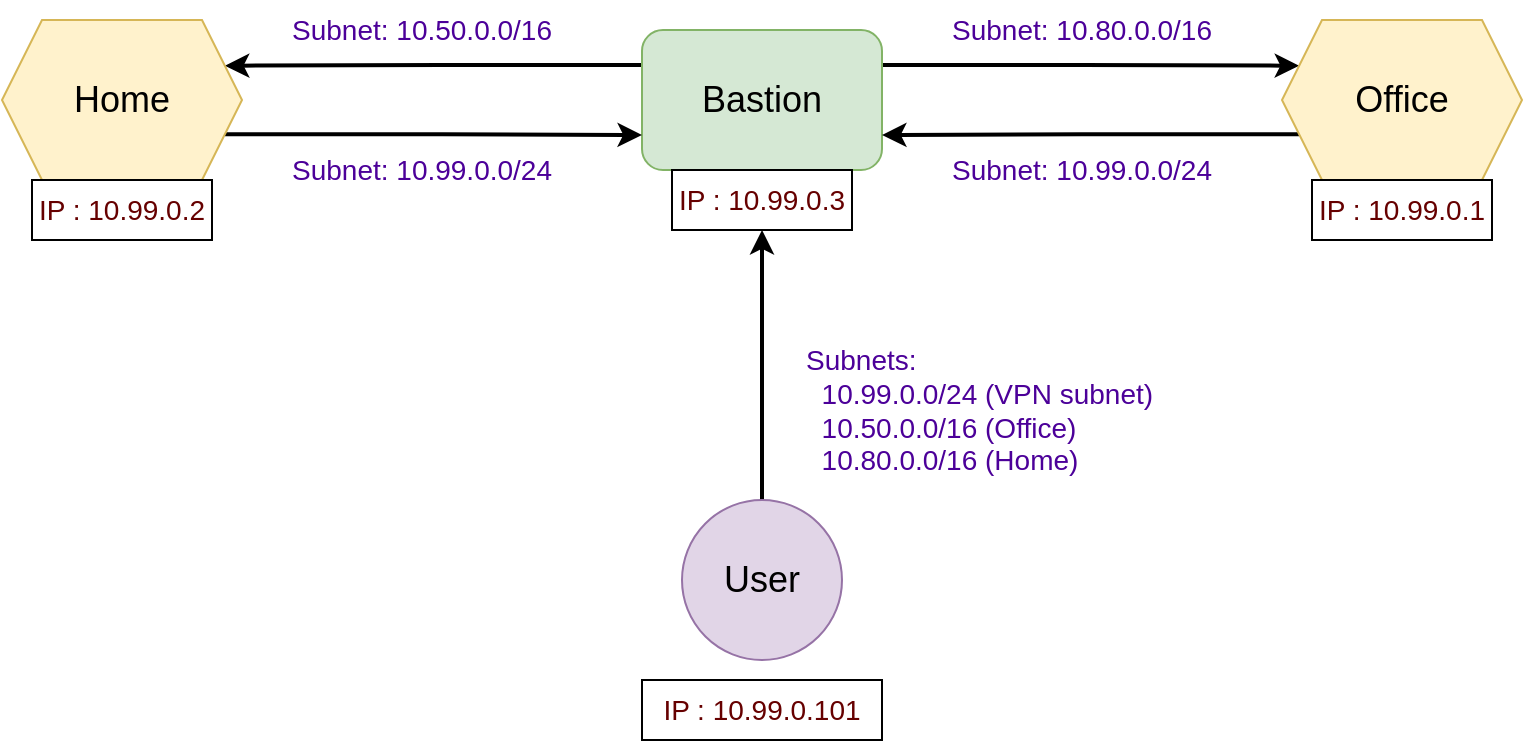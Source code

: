<mxfile version="28.2.5">
  <diagram name="Page-1" id="PReVAzUGHZJKwu7NQt2U">
    <mxGraphModel dx="1610" dy="1174" grid="0" gridSize="10" guides="1" tooltips="1" connect="1" arrows="1" fold="1" page="0" pageScale="1" pageWidth="850" pageHeight="1100" math="0" shadow="0">
      <root>
        <mxCell id="0" />
        <mxCell id="1" parent="0" />
        <mxCell id="8R9ci4TioHa77e3TSnKA-14" style="edgeStyle=orthogonalEdgeStyle;rounded=0;orthogonalLoop=1;jettySize=auto;html=1;entryX=1;entryY=0.25;entryDx=0;entryDy=0;strokeWidth=2;exitX=0;exitY=0.25;exitDx=0;exitDy=0;" edge="1" parent="1" source="8R9ci4TioHa77e3TSnKA-1" target="8R9ci4TioHa77e3TSnKA-5">
          <mxGeometry relative="1" as="geometry" />
        </mxCell>
        <mxCell id="8R9ci4TioHa77e3TSnKA-15" style="edgeStyle=orthogonalEdgeStyle;rounded=0;orthogonalLoop=1;jettySize=auto;html=1;exitX=1;exitY=0.25;exitDx=0;exitDy=0;entryX=0;entryY=0.25;entryDx=0;entryDy=0;strokeWidth=2;" edge="1" parent="1" source="8R9ci4TioHa77e3TSnKA-1" target="8R9ci4TioHa77e3TSnKA-4">
          <mxGeometry relative="1" as="geometry" />
        </mxCell>
        <mxCell id="8R9ci4TioHa77e3TSnKA-1" value="Bastion" style="rounded=1;whiteSpace=wrap;html=1;fontSize=18;fillColor=#d5e8d4;strokeColor=#82b366;" vertex="1" parent="1">
          <mxGeometry x="270" y="215" width="120" height="70" as="geometry" />
        </mxCell>
        <mxCell id="8R9ci4TioHa77e3TSnKA-23" style="edgeStyle=orthogonalEdgeStyle;rounded=0;orthogonalLoop=1;jettySize=auto;html=1;exitX=0;exitY=0.75;exitDx=0;exitDy=0;entryX=1;entryY=0.75;entryDx=0;entryDy=0;strokeWidth=2;" edge="1" parent="1" source="8R9ci4TioHa77e3TSnKA-4" target="8R9ci4TioHa77e3TSnKA-1">
          <mxGeometry relative="1" as="geometry" />
        </mxCell>
        <mxCell id="8R9ci4TioHa77e3TSnKA-4" value="Office" style="shape=hexagon;perimeter=hexagonPerimeter2;whiteSpace=wrap;html=1;fixedSize=1;fontSize=18;fillColor=#fff2cc;strokeColor=#d6b656;" vertex="1" parent="1">
          <mxGeometry x="590" y="210" width="120" height="80" as="geometry" />
        </mxCell>
        <mxCell id="8R9ci4TioHa77e3TSnKA-22" style="edgeStyle=orthogonalEdgeStyle;rounded=0;orthogonalLoop=1;jettySize=auto;html=1;exitX=1;exitY=0.75;exitDx=0;exitDy=0;entryX=0;entryY=0.75;entryDx=0;entryDy=0;strokeWidth=2;" edge="1" parent="1" source="8R9ci4TioHa77e3TSnKA-5" target="8R9ci4TioHa77e3TSnKA-1">
          <mxGeometry relative="1" as="geometry" />
        </mxCell>
        <mxCell id="8R9ci4TioHa77e3TSnKA-5" value="Home" style="shape=hexagon;perimeter=hexagonPerimeter2;whiteSpace=wrap;html=1;fixedSize=1;fontSize=18;fillColor=#fff2cc;strokeColor=#d6b656;" vertex="1" parent="1">
          <mxGeometry x="-50" y="210" width="120" height="80" as="geometry" />
        </mxCell>
        <mxCell id="8R9ci4TioHa77e3TSnKA-26" style="edgeStyle=orthogonalEdgeStyle;rounded=0;orthogonalLoop=1;jettySize=auto;html=1;exitX=0.5;exitY=0;exitDx=0;exitDy=0;entryX=0.5;entryY=1;entryDx=0;entryDy=0;fontSize=16;strokeWidth=2;" edge="1" parent="1" source="8R9ci4TioHa77e3TSnKA-6" target="8R9ci4TioHa77e3TSnKA-12">
          <mxGeometry relative="1" as="geometry" />
        </mxCell>
        <mxCell id="8R9ci4TioHa77e3TSnKA-6" value="User" style="ellipse;whiteSpace=wrap;html=1;aspect=fixed;fontSize=18;fillColor=#e1d5e7;strokeColor=#9673a6;" vertex="1" parent="1">
          <mxGeometry x="290" y="450" width="80" height="80" as="geometry" />
        </mxCell>
        <mxCell id="8R9ci4TioHa77e3TSnKA-11" value="IP : 10.99.0.2" style="text;html=1;align=center;verticalAlign=middle;whiteSpace=wrap;rounded=0;fontSize=14;fillColor=default;fontColor=#660000;strokeColor=default;" vertex="1" parent="1">
          <mxGeometry x="-35" y="290" width="90" height="30" as="geometry" />
        </mxCell>
        <mxCell id="8R9ci4TioHa77e3TSnKA-13" value="IP : 10.99.0.1" style="text;html=1;align=center;verticalAlign=middle;whiteSpace=wrap;rounded=0;fontSize=14;fillColor=default;fontColor=#660000;strokeColor=default;" vertex="1" parent="1">
          <mxGeometry x="605" y="290" width="90" height="30" as="geometry" />
        </mxCell>
        <mxCell id="8R9ci4TioHa77e3TSnKA-16" value="IP : 10.99.0.101" style="text;html=1;align=center;verticalAlign=middle;whiteSpace=wrap;rounded=0;fontSize=14;fontColor=#660000;strokeColor=default;" vertex="1" parent="1">
          <mxGeometry x="270" y="540" width="120" height="30" as="geometry" />
        </mxCell>
        <mxCell id="8R9ci4TioHa77e3TSnKA-17" value="Subnet: 10.50.0.0/16" style="text;html=1;align=center;verticalAlign=middle;whiteSpace=wrap;rounded=0;fontSize=14;fillColor=default;fontColor=#4C0099;" vertex="1" parent="1">
          <mxGeometry x="80" y="200" width="160" height="30" as="geometry" />
        </mxCell>
        <mxCell id="8R9ci4TioHa77e3TSnKA-18" value="Subnet: 10.80.0.0/16" style="text;html=1;align=center;verticalAlign=middle;whiteSpace=wrap;rounded=0;fontSize=14;fillColor=default;fontColor=#4C0099;" vertex="1" parent="1">
          <mxGeometry x="410" y="200" width="160" height="30" as="geometry" />
        </mxCell>
        <mxCell id="8R9ci4TioHa77e3TSnKA-20" value="Subnets:&amp;nbsp;&lt;div&gt;&lt;div&gt;&amp;nbsp; 10.99.0.0/24 (VPN subnet)&lt;/div&gt;&lt;div&gt;&amp;nbsp; 10.50.0.0/16 (Office)&lt;/div&gt;&lt;div&gt;&amp;nbsp; 10.80.0.0/16 (Home)&lt;/div&gt;&lt;/div&gt;" style="text;html=1;align=left;verticalAlign=middle;whiteSpace=wrap;rounded=0;fontSize=14;fillColor=default;fontStyle=0;fontColor=#4C0099;" vertex="1" parent="1">
          <mxGeometry x="350" y="360" width="180" height="90" as="geometry" />
        </mxCell>
        <mxCell id="8R9ci4TioHa77e3TSnKA-12" value="IP : 10.99.0.3" style="text;html=1;align=center;verticalAlign=middle;whiteSpace=wrap;rounded=0;fontSize=14;fillColor=default;strokeColor=default;fontColor=#660000;" vertex="1" parent="1">
          <mxGeometry x="285" y="285" width="90" height="30" as="geometry" />
        </mxCell>
        <mxCell id="8R9ci4TioHa77e3TSnKA-24" value="Subnet: 10.99.0.0/24" style="text;html=1;align=center;verticalAlign=middle;whiteSpace=wrap;rounded=0;fontSize=14;fillColor=default;fontColor=#4C0099;" vertex="1" parent="1">
          <mxGeometry x="80" y="270" width="160" height="30" as="geometry" />
        </mxCell>
        <mxCell id="8R9ci4TioHa77e3TSnKA-25" value="Subnet: 10.99.0.0/24" style="text;html=1;align=center;verticalAlign=middle;whiteSpace=wrap;rounded=0;fontSize=14;fillColor=default;fontColor=#4C0099;" vertex="1" parent="1">
          <mxGeometry x="410" y="270" width="160" height="30" as="geometry" />
        </mxCell>
      </root>
    </mxGraphModel>
  </diagram>
</mxfile>
